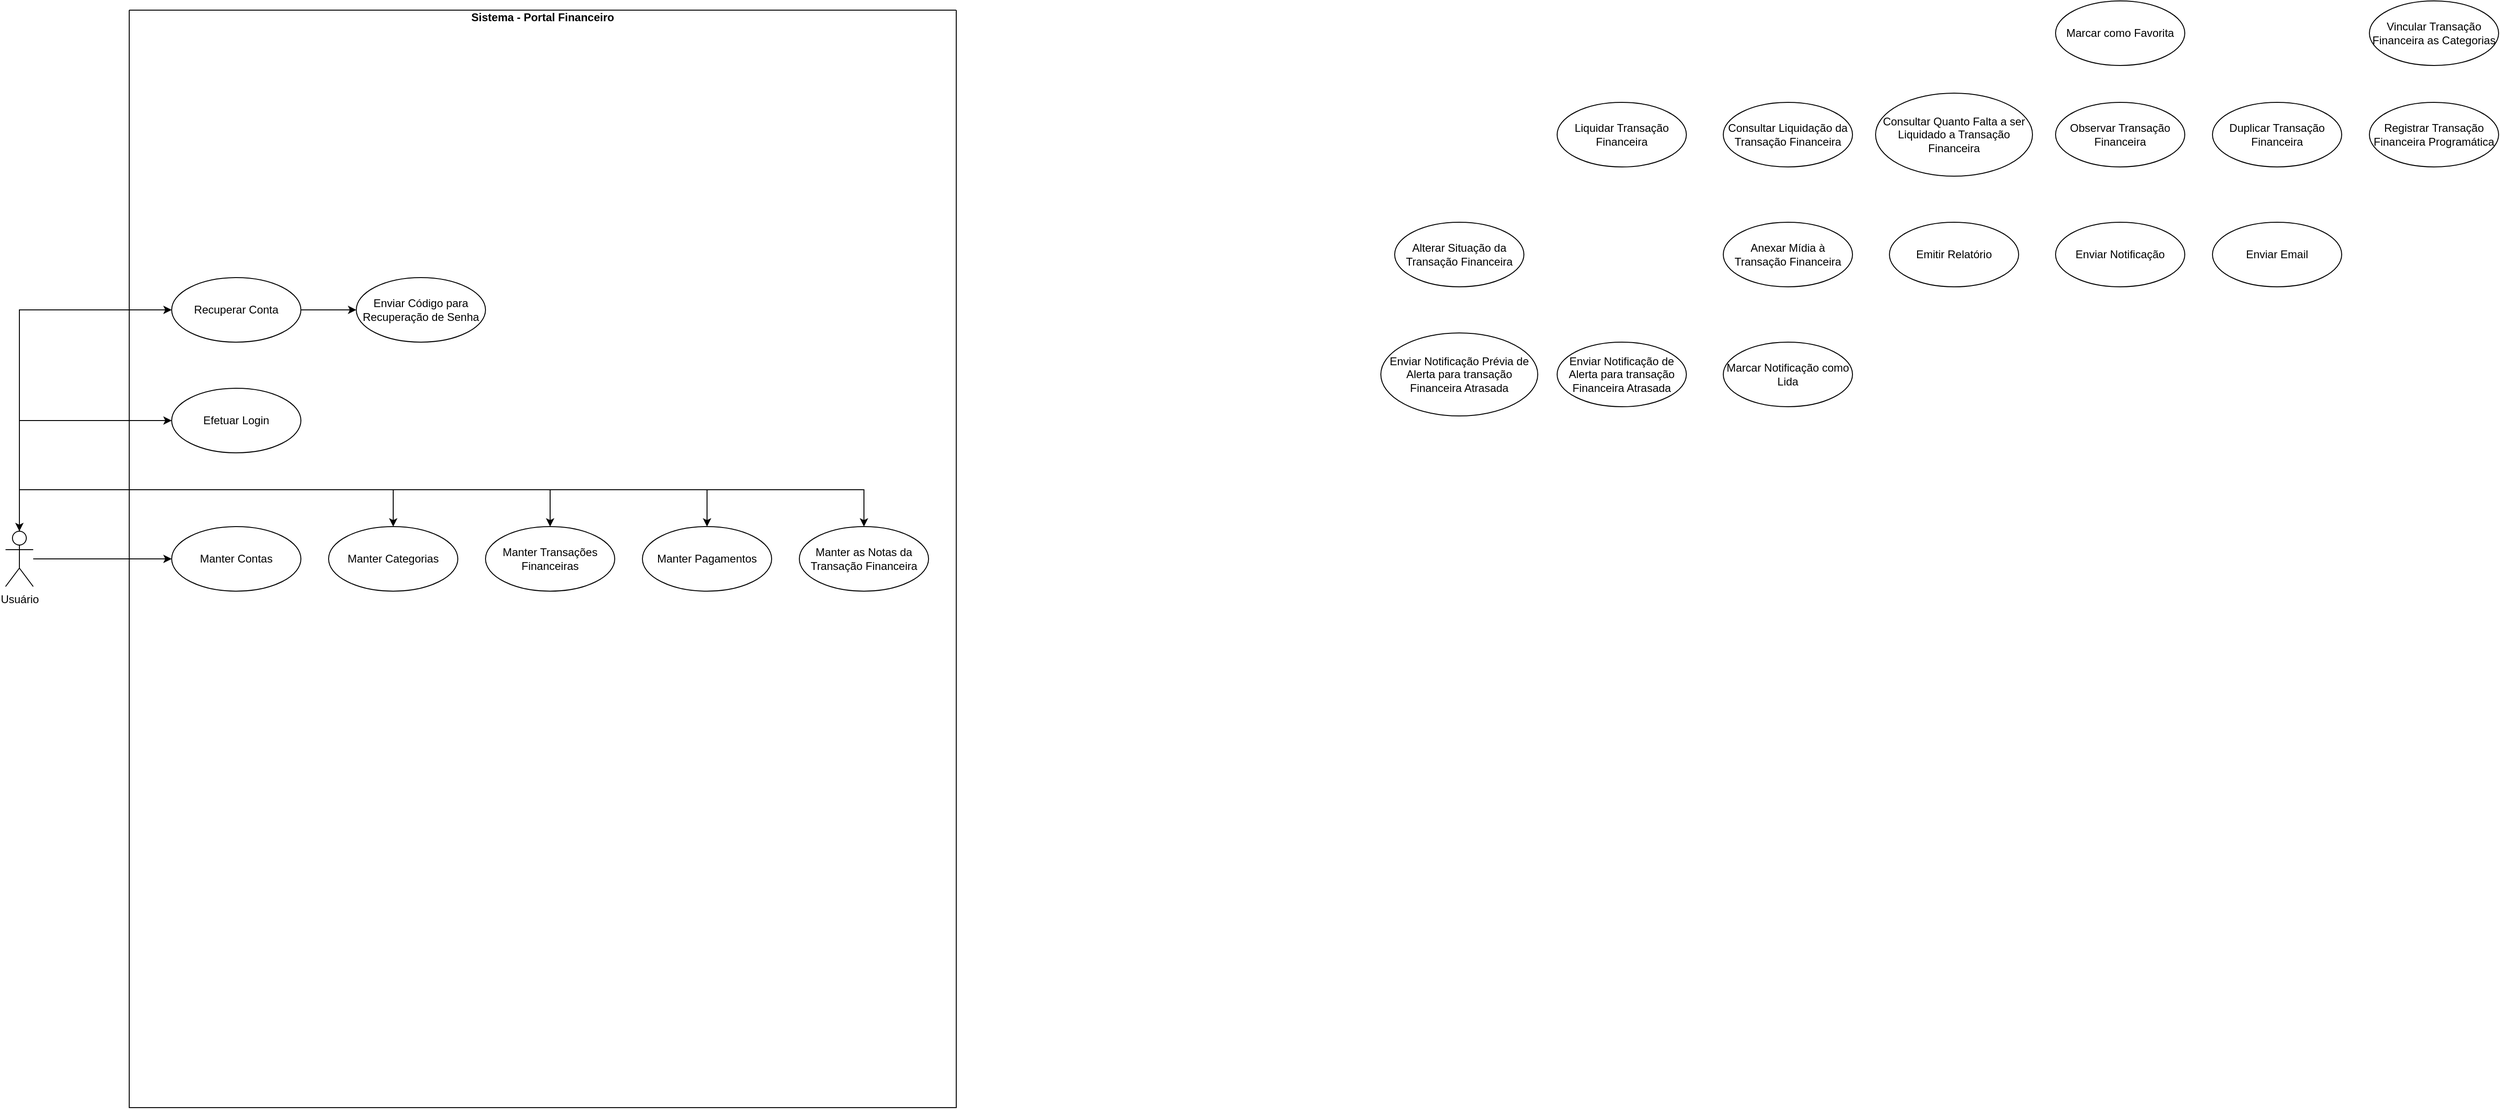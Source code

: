 <mxfile version="22.1.3" type="github">
  <diagram name="Página-1" id="0_DiLKsLMHJAqkCnHoMm">
    <mxGraphModel dx="2363" dy="733" grid="1" gridSize="10" guides="1" tooltips="1" connect="1" arrows="1" fold="1" page="1" pageScale="1" pageWidth="827" pageHeight="1169" math="0" shadow="0">
      <root>
        <mxCell id="0" />
        <mxCell id="1" parent="0" />
        <mxCell id="VWrTSUjw16DK-F-tD3xL-19" style="edgeStyle=orthogonalEdgeStyle;rounded=0;orthogonalLoop=1;jettySize=auto;html=1;" edge="1" parent="1" source="b8jXtvzzi0fBcoB_L3CN-16" target="b8jXtvzzi0fBcoB_L3CN-21">
          <mxGeometry relative="1" as="geometry" />
        </mxCell>
        <mxCell id="VWrTSUjw16DK-F-tD3xL-20" style="edgeStyle=orthogonalEdgeStyle;rounded=0;orthogonalLoop=1;jettySize=auto;html=1;entryX=0.5;entryY=0;entryDx=0;entryDy=0;exitX=0.5;exitY=0;exitDx=0;exitDy=0;exitPerimeter=0;" edge="1" parent="1" source="b8jXtvzzi0fBcoB_L3CN-16" target="b8jXtvzzi0fBcoB_L3CN-17">
          <mxGeometry relative="1" as="geometry">
            <Array as="points">
              <mxPoint x="-225" y="570" />
              <mxPoint x="180" y="570" />
            </Array>
          </mxGeometry>
        </mxCell>
        <mxCell id="b8jXtvzzi0fBcoB_L3CN-23" value="Enviar Notificação" style="ellipse;whiteSpace=wrap;html=1;" parent="1" vertex="1">
          <mxGeometry x="1981" y="280" width="140" height="70" as="geometry" />
        </mxCell>
        <mxCell id="b8jXtvzzi0fBcoB_L3CN-25" value="Alterar Situação da Transação Financeira" style="ellipse;whiteSpace=wrap;html=1;" parent="1" vertex="1">
          <mxGeometry x="1265" y="280" width="140" height="70" as="geometry" />
        </mxCell>
        <mxCell id="f0Jf9Pf7vCraimB9YkaR-1" value="Duplicar Transação Financeira" style="ellipse;whiteSpace=wrap;html=1;" parent="1" vertex="1">
          <mxGeometry x="2151" y="150" width="140" height="70" as="geometry" />
        </mxCell>
        <mxCell id="f0Jf9Pf7vCraimB9YkaR-3" value="Anexar Mídia à Transação Financeira" style="ellipse;whiteSpace=wrap;html=1;" parent="1" vertex="1">
          <mxGeometry x="1621" y="280" width="140" height="70" as="geometry" />
        </mxCell>
        <mxCell id="VWrTSUjw16DK-F-tD3xL-3" value="Marcar como Favorita" style="ellipse;whiteSpace=wrap;html=1;" vertex="1" parent="1">
          <mxGeometry x="1981" y="40" width="140" height="70" as="geometry" />
        </mxCell>
        <mxCell id="VWrTSUjw16DK-F-tD3xL-4" value="Vincular Transação Financeira as Categorias" style="ellipse;whiteSpace=wrap;html=1;" vertex="1" parent="1">
          <mxGeometry x="2321" y="40" width="140" height="70" as="geometry" />
        </mxCell>
        <mxCell id="VWrTSUjw16DK-F-tD3xL-6" value="Consultar Liquidação da Transação Financeira" style="ellipse;whiteSpace=wrap;html=1;" vertex="1" parent="1">
          <mxGeometry x="1621" y="150" width="140" height="70" as="geometry" />
        </mxCell>
        <mxCell id="VWrTSUjw16DK-F-tD3xL-7" value="Consultar Quanto Falta a ser Liquidado a Transação Financeira" style="ellipse;whiteSpace=wrap;html=1;" vertex="1" parent="1">
          <mxGeometry x="1786" y="140" width="170" height="90" as="geometry" />
        </mxCell>
        <mxCell id="VWrTSUjw16DK-F-tD3xL-8" value="Liquidar Transação Financeira" style="ellipse;whiteSpace=wrap;html=1;" vertex="1" parent="1">
          <mxGeometry x="1441" y="150" width="140" height="70" as="geometry" />
        </mxCell>
        <mxCell id="VWrTSUjw16DK-F-tD3xL-9" value="Observar Transação Financeira" style="ellipse;whiteSpace=wrap;html=1;" vertex="1" parent="1">
          <mxGeometry x="1981" y="150" width="140" height="70" as="geometry" />
        </mxCell>
        <mxCell id="VWrTSUjw16DK-F-tD3xL-10" value="Registrar Transação Financeira Programática" style="ellipse;whiteSpace=wrap;html=1;" vertex="1" parent="1">
          <mxGeometry x="2321" y="150" width="140" height="70" as="geometry" />
        </mxCell>
        <mxCell id="VWrTSUjw16DK-F-tD3xL-12" value="Emitir Relatório" style="ellipse;whiteSpace=wrap;html=1;" vertex="1" parent="1">
          <mxGeometry x="1801" y="280" width="140" height="70" as="geometry" />
        </mxCell>
        <mxCell id="VWrTSUjw16DK-F-tD3xL-13" value="Enviar Email" style="ellipse;whiteSpace=wrap;html=1;" vertex="1" parent="1">
          <mxGeometry x="2151" y="280" width="140" height="70" as="geometry" />
        </mxCell>
        <mxCell id="VWrTSUjw16DK-F-tD3xL-14" value="Marcar Notificação como Lida" style="ellipse;whiteSpace=wrap;html=1;" vertex="1" parent="1">
          <mxGeometry x="1621" y="410" width="140" height="70" as="geometry" />
        </mxCell>
        <mxCell id="VWrTSUjw16DK-F-tD3xL-15" value="Enviar Notificação de Alerta para transação Financeira Atrasada" style="ellipse;whiteSpace=wrap;html=1;" vertex="1" parent="1">
          <mxGeometry x="1441" y="410" width="140" height="70" as="geometry" />
        </mxCell>
        <mxCell id="VWrTSUjw16DK-F-tD3xL-16" value="Enviar Notificação Prévia de Alerta para transação Financeira Atrasada" style="ellipse;whiteSpace=wrap;html=1;" vertex="1" parent="1">
          <mxGeometry x="1250" y="400" width="170" height="90" as="geometry" />
        </mxCell>
        <mxCell id="VWrTSUjw16DK-F-tD3xL-17" value="&#xa;Sistema - Portal Financeiro" style="swimlane;startSize=0;" vertex="1" parent="1">
          <mxGeometry x="-106" y="50" width="896" height="1190" as="geometry" />
        </mxCell>
        <mxCell id="b8jXtvzzi0fBcoB_L3CN-21" value="Manter Contas" style="ellipse;whiteSpace=wrap;html=1;" parent="VWrTSUjw16DK-F-tD3xL-17" vertex="1">
          <mxGeometry x="46" y="560" width="140" height="70" as="geometry" />
        </mxCell>
        <mxCell id="b8jXtvzzi0fBcoB_L3CN-22" value="Efetuar Login" style="ellipse;whiteSpace=wrap;html=1;" parent="VWrTSUjw16DK-F-tD3xL-17" vertex="1">
          <mxGeometry x="46" y="410" width="140" height="70" as="geometry" />
        </mxCell>
        <mxCell id="b8jXtvzzi0fBcoB_L3CN-17" value="Manter Categorias" style="ellipse;whiteSpace=wrap;html=1;" parent="VWrTSUjw16DK-F-tD3xL-17" vertex="1">
          <mxGeometry x="216" y="560" width="140" height="70" as="geometry" />
        </mxCell>
        <mxCell id="b8jXtvzzi0fBcoB_L3CN-18" value="Manter Transações Financeiras" style="ellipse;whiteSpace=wrap;html=1;" parent="VWrTSUjw16DK-F-tD3xL-17" vertex="1">
          <mxGeometry x="386" y="560" width="140" height="70" as="geometry" />
        </mxCell>
        <mxCell id="VWrTSUjw16DK-F-tD3xL-5" value="Manter Pagamentos" style="ellipse;whiteSpace=wrap;html=1;" vertex="1" parent="VWrTSUjw16DK-F-tD3xL-17">
          <mxGeometry x="556" y="560" width="140" height="70" as="geometry" />
        </mxCell>
        <mxCell id="f0Jf9Pf7vCraimB9YkaR-2" value="Manter as Notas da Transação Financeira" style="ellipse;whiteSpace=wrap;html=1;" parent="VWrTSUjw16DK-F-tD3xL-17" vertex="1">
          <mxGeometry x="726" y="560" width="140" height="70" as="geometry" />
        </mxCell>
        <mxCell id="VWrTSUjw16DK-F-tD3xL-28" style="edgeStyle=orthogonalEdgeStyle;rounded=0;orthogonalLoop=1;jettySize=auto;html=1;entryX=0;entryY=0.5;entryDx=0;entryDy=0;" edge="1" parent="VWrTSUjw16DK-F-tD3xL-17" source="VWrTSUjw16DK-F-tD3xL-2" target="VWrTSUjw16DK-F-tD3xL-26">
          <mxGeometry relative="1" as="geometry" />
        </mxCell>
        <mxCell id="VWrTSUjw16DK-F-tD3xL-2" value="Recuperar Conta" style="ellipse;whiteSpace=wrap;html=1;" vertex="1" parent="VWrTSUjw16DK-F-tD3xL-17">
          <mxGeometry x="46" y="290" width="140" height="70" as="geometry" />
        </mxCell>
        <mxCell id="VWrTSUjw16DK-F-tD3xL-26" value="Enviar Código para Recuperação de Senha" style="ellipse;whiteSpace=wrap;html=1;" vertex="1" parent="VWrTSUjw16DK-F-tD3xL-17">
          <mxGeometry x="246" y="290" width="140" height="70" as="geometry" />
        </mxCell>
        <mxCell id="VWrTSUjw16DK-F-tD3xL-21" style="edgeStyle=orthogonalEdgeStyle;rounded=0;orthogonalLoop=1;jettySize=auto;html=1;entryX=0.5;entryY=0;entryDx=0;entryDy=0;" edge="1" parent="1" source="b8jXtvzzi0fBcoB_L3CN-16" target="b8jXtvzzi0fBcoB_L3CN-18">
          <mxGeometry relative="1" as="geometry">
            <mxPoint x="-225" y="620" as="sourcePoint" />
            <mxPoint x="180" y="610" as="targetPoint" />
            <Array as="points">
              <mxPoint x="-225" y="570" />
              <mxPoint x="350" y="570" />
            </Array>
          </mxGeometry>
        </mxCell>
        <mxCell id="VWrTSUjw16DK-F-tD3xL-22" value="" style="edgeStyle=orthogonalEdgeStyle;rounded=0;orthogonalLoop=1;jettySize=auto;html=1;entryX=0.5;entryY=0;entryDx=0;entryDy=0;" edge="1" parent="1" target="b8jXtvzzi0fBcoB_L3CN-16">
          <mxGeometry relative="1" as="geometry">
            <mxPoint x="-225" y="620" as="sourcePoint" />
            <mxPoint x="180" y="610" as="targetPoint" />
            <Array as="points">
              <mxPoint x="-225" y="570" />
            </Array>
          </mxGeometry>
        </mxCell>
        <mxCell id="VWrTSUjw16DK-F-tD3xL-23" style="edgeStyle=orthogonalEdgeStyle;rounded=0;orthogonalLoop=1;jettySize=auto;html=1;entryX=0.5;entryY=0;entryDx=0;entryDy=0;exitX=0.5;exitY=0;exitDx=0;exitDy=0;exitPerimeter=0;" edge="1" parent="1" source="b8jXtvzzi0fBcoB_L3CN-16" target="VWrTSUjw16DK-F-tD3xL-5">
          <mxGeometry relative="1" as="geometry">
            <Array as="points">
              <mxPoint x="-225" y="570" />
              <mxPoint x="520" y="570" />
            </Array>
          </mxGeometry>
        </mxCell>
        <mxCell id="VWrTSUjw16DK-F-tD3xL-24" style="edgeStyle=orthogonalEdgeStyle;rounded=0;orthogonalLoop=1;jettySize=auto;html=1;entryX=0.5;entryY=0;entryDx=0;entryDy=0;exitX=0.5;exitY=0;exitDx=0;exitDy=0;exitPerimeter=0;" edge="1" parent="1" source="b8jXtvzzi0fBcoB_L3CN-16" target="f0Jf9Pf7vCraimB9YkaR-2">
          <mxGeometry relative="1" as="geometry">
            <Array as="points">
              <mxPoint x="-225" y="570" />
              <mxPoint x="690" y="570" />
            </Array>
          </mxGeometry>
        </mxCell>
        <mxCell id="VWrTSUjw16DK-F-tD3xL-25" style="edgeStyle=orthogonalEdgeStyle;rounded=0;orthogonalLoop=1;jettySize=auto;html=1;entryX=0;entryY=0.5;entryDx=0;entryDy=0;exitX=0.5;exitY=0;exitDx=0;exitDy=0;exitPerimeter=0;" edge="1" parent="1" source="b8jXtvzzi0fBcoB_L3CN-16" target="b8jXtvzzi0fBcoB_L3CN-22">
          <mxGeometry relative="1" as="geometry" />
        </mxCell>
        <mxCell id="VWrTSUjw16DK-F-tD3xL-27" style="edgeStyle=orthogonalEdgeStyle;rounded=0;orthogonalLoop=1;jettySize=auto;html=1;entryX=0;entryY=0.5;entryDx=0;entryDy=0;exitX=0.5;exitY=0;exitDx=0;exitDy=0;exitPerimeter=0;" edge="1" parent="1" source="b8jXtvzzi0fBcoB_L3CN-16" target="VWrTSUjw16DK-F-tD3xL-2">
          <mxGeometry relative="1" as="geometry" />
        </mxCell>
        <mxCell id="b8jXtvzzi0fBcoB_L3CN-16" value="Usuário" style="shape=umlActor;verticalLabelPosition=bottom;verticalAlign=top;html=1;outlineConnect=0;" parent="1" vertex="1">
          <mxGeometry x="-240" y="615" width="30" height="60" as="geometry" />
        </mxCell>
      </root>
    </mxGraphModel>
  </diagram>
</mxfile>
